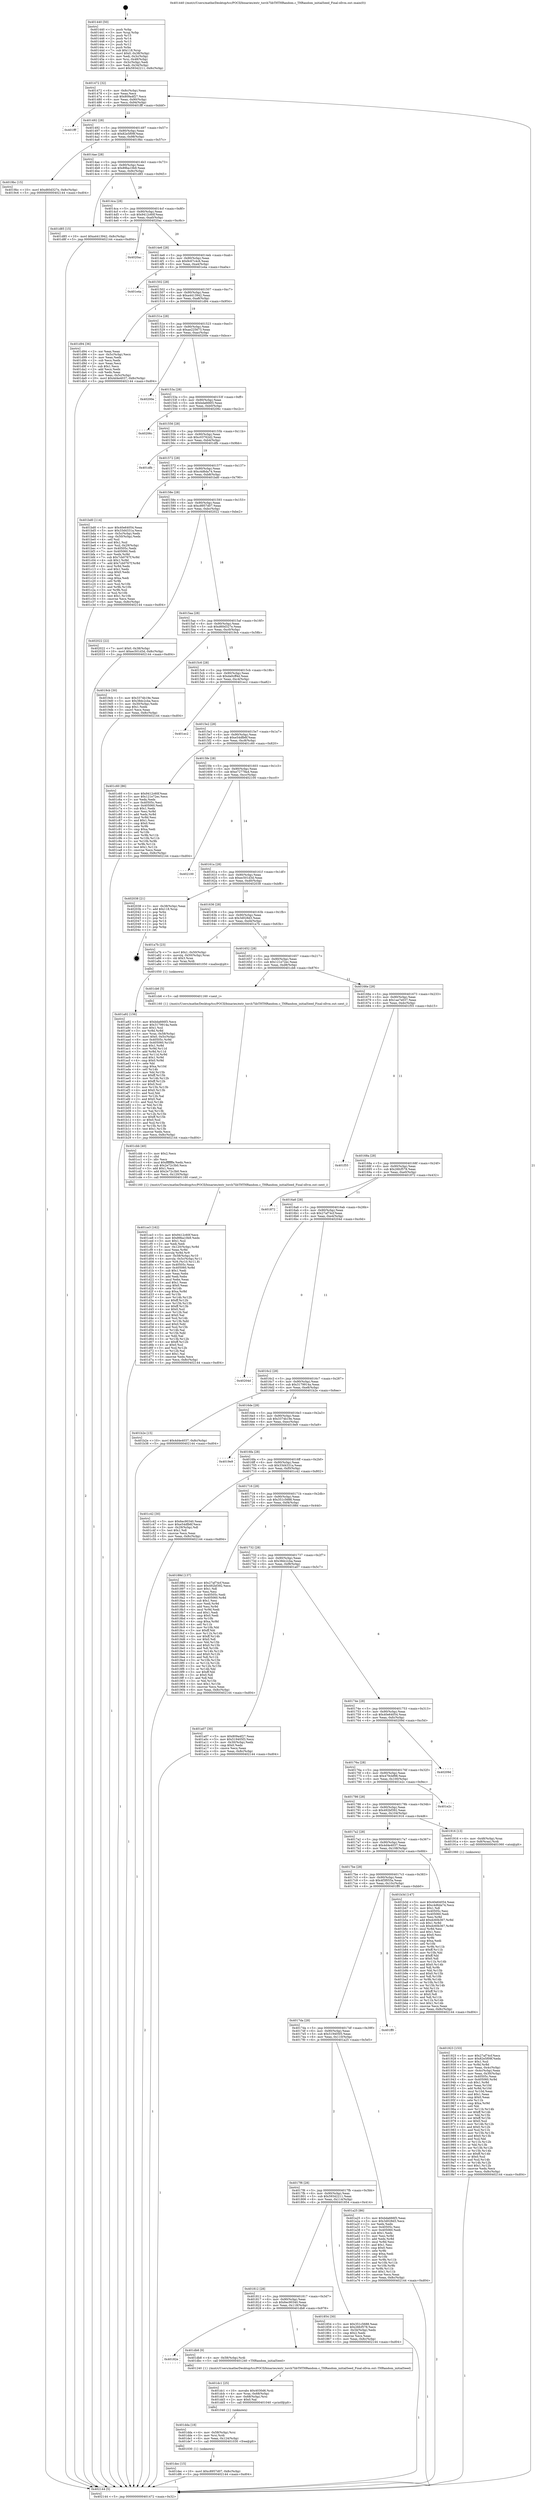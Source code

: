 digraph "0x401440" {
  label = "0x401440 (/mnt/c/Users/mathe/Desktop/tcc/POCII/binaries/extr_torch7libTHTHRandom.c_THRandom_initialSeed_Final-ollvm.out::main(0))"
  labelloc = "t"
  node[shape=record]

  Entry [label="",width=0.3,height=0.3,shape=circle,fillcolor=black,style=filled]
  "0x401472" [label="{
     0x401472 [32]\l
     | [instrs]\l
     &nbsp;&nbsp;0x401472 \<+6\>: mov -0x8c(%rbp),%eax\l
     &nbsp;&nbsp;0x401478 \<+2\>: mov %eax,%ecx\l
     &nbsp;&nbsp;0x40147a \<+6\>: sub $0x809a4f27,%ecx\l
     &nbsp;&nbsp;0x401480 \<+6\>: mov %eax,-0x90(%rbp)\l
     &nbsp;&nbsp;0x401486 \<+6\>: mov %ecx,-0x94(%rbp)\l
     &nbsp;&nbsp;0x40148c \<+6\>: je 0000000000401fff \<main+0xbbf\>\l
  }"]
  "0x401fff" [label="{
     0x401fff\l
  }", style=dashed]
  "0x401492" [label="{
     0x401492 [28]\l
     | [instrs]\l
     &nbsp;&nbsp;0x401492 \<+5\>: jmp 0000000000401497 \<main+0x57\>\l
     &nbsp;&nbsp;0x401497 \<+6\>: mov -0x90(%rbp),%eax\l
     &nbsp;&nbsp;0x40149d \<+5\>: sub $0x82e5f09f,%eax\l
     &nbsp;&nbsp;0x4014a2 \<+6\>: mov %eax,-0x98(%rbp)\l
     &nbsp;&nbsp;0x4014a8 \<+6\>: je 00000000004019bc \<main+0x57c\>\l
  }"]
  Exit [label="",width=0.3,height=0.3,shape=circle,fillcolor=black,style=filled,peripheries=2]
  "0x4019bc" [label="{
     0x4019bc [15]\l
     | [instrs]\l
     &nbsp;&nbsp;0x4019bc \<+10\>: movl $0xd60d327e,-0x8c(%rbp)\l
     &nbsp;&nbsp;0x4019c6 \<+5\>: jmp 0000000000402144 \<main+0xd04\>\l
  }"]
  "0x4014ae" [label="{
     0x4014ae [28]\l
     | [instrs]\l
     &nbsp;&nbsp;0x4014ae \<+5\>: jmp 00000000004014b3 \<main+0x73\>\l
     &nbsp;&nbsp;0x4014b3 \<+6\>: mov -0x90(%rbp),%eax\l
     &nbsp;&nbsp;0x4014b9 \<+5\>: sub $0x89ba10b9,%eax\l
     &nbsp;&nbsp;0x4014be \<+6\>: mov %eax,-0x9c(%rbp)\l
     &nbsp;&nbsp;0x4014c4 \<+6\>: je 0000000000401d85 \<main+0x945\>\l
  }"]
  "0x401dec" [label="{
     0x401dec [15]\l
     | [instrs]\l
     &nbsp;&nbsp;0x401dec \<+10\>: movl $0xc8957d07,-0x8c(%rbp)\l
     &nbsp;&nbsp;0x401df6 \<+5\>: jmp 0000000000402144 \<main+0xd04\>\l
  }"]
  "0x401d85" [label="{
     0x401d85 [15]\l
     | [instrs]\l
     &nbsp;&nbsp;0x401d85 \<+10\>: movl $0xa4413942,-0x8c(%rbp)\l
     &nbsp;&nbsp;0x401d8f \<+5\>: jmp 0000000000402144 \<main+0xd04\>\l
  }"]
  "0x4014ca" [label="{
     0x4014ca [28]\l
     | [instrs]\l
     &nbsp;&nbsp;0x4014ca \<+5\>: jmp 00000000004014cf \<main+0x8f\>\l
     &nbsp;&nbsp;0x4014cf \<+6\>: mov -0x90(%rbp),%eax\l
     &nbsp;&nbsp;0x4014d5 \<+5\>: sub $0x9412c60f,%eax\l
     &nbsp;&nbsp;0x4014da \<+6\>: mov %eax,-0xa0(%rbp)\l
     &nbsp;&nbsp;0x4014e0 \<+6\>: je 00000000004020ac \<main+0xc6c\>\l
  }"]
  "0x401dda" [label="{
     0x401dda [18]\l
     | [instrs]\l
     &nbsp;&nbsp;0x401dda \<+4\>: mov -0x58(%rbp),%rsi\l
     &nbsp;&nbsp;0x401dde \<+3\>: mov %rsi,%rdi\l
     &nbsp;&nbsp;0x401de1 \<+6\>: mov %eax,-0x124(%rbp)\l
     &nbsp;&nbsp;0x401de7 \<+5\>: call 0000000000401030 \<free@plt\>\l
     | [calls]\l
     &nbsp;&nbsp;0x401030 \{1\} (unknown)\l
  }"]
  "0x4020ac" [label="{
     0x4020ac\l
  }", style=dashed]
  "0x4014e6" [label="{
     0x4014e6 [28]\l
     | [instrs]\l
     &nbsp;&nbsp;0x4014e6 \<+5\>: jmp 00000000004014eb \<main+0xab\>\l
     &nbsp;&nbsp;0x4014eb \<+6\>: mov -0x90(%rbp),%eax\l
     &nbsp;&nbsp;0x4014f1 \<+5\>: sub $0x9c67c4c6,%eax\l
     &nbsp;&nbsp;0x4014f6 \<+6\>: mov %eax,-0xa4(%rbp)\l
     &nbsp;&nbsp;0x4014fc \<+6\>: je 0000000000401e4a \<main+0xa0a\>\l
  }"]
  "0x401dc1" [label="{
     0x401dc1 [25]\l
     | [instrs]\l
     &nbsp;&nbsp;0x401dc1 \<+10\>: movabs $0x4030d6,%rdi\l
     &nbsp;&nbsp;0x401dcb \<+4\>: mov %rax,-0x68(%rbp)\l
     &nbsp;&nbsp;0x401dcf \<+4\>: mov -0x68(%rbp),%rsi\l
     &nbsp;&nbsp;0x401dd3 \<+2\>: mov $0x0,%al\l
     &nbsp;&nbsp;0x401dd5 \<+5\>: call 0000000000401040 \<printf@plt\>\l
     | [calls]\l
     &nbsp;&nbsp;0x401040 \{1\} (unknown)\l
  }"]
  "0x401e4a" [label="{
     0x401e4a\l
  }", style=dashed]
  "0x401502" [label="{
     0x401502 [28]\l
     | [instrs]\l
     &nbsp;&nbsp;0x401502 \<+5\>: jmp 0000000000401507 \<main+0xc7\>\l
     &nbsp;&nbsp;0x401507 \<+6\>: mov -0x90(%rbp),%eax\l
     &nbsp;&nbsp;0x40150d \<+5\>: sub $0xa4413942,%eax\l
     &nbsp;&nbsp;0x401512 \<+6\>: mov %eax,-0xa8(%rbp)\l
     &nbsp;&nbsp;0x401518 \<+6\>: je 0000000000401d94 \<main+0x954\>\l
  }"]
  "0x40182e" [label="{
     0x40182e\l
  }", style=dashed]
  "0x401d94" [label="{
     0x401d94 [36]\l
     | [instrs]\l
     &nbsp;&nbsp;0x401d94 \<+2\>: xor %eax,%eax\l
     &nbsp;&nbsp;0x401d96 \<+3\>: mov -0x5c(%rbp),%ecx\l
     &nbsp;&nbsp;0x401d99 \<+2\>: mov %eax,%edx\l
     &nbsp;&nbsp;0x401d9b \<+2\>: sub %ecx,%edx\l
     &nbsp;&nbsp;0x401d9d \<+2\>: mov %eax,%ecx\l
     &nbsp;&nbsp;0x401d9f \<+3\>: sub $0x1,%ecx\l
     &nbsp;&nbsp;0x401da2 \<+2\>: add %ecx,%edx\l
     &nbsp;&nbsp;0x401da4 \<+2\>: sub %edx,%eax\l
     &nbsp;&nbsp;0x401da6 \<+3\>: mov %eax,-0x5c(%rbp)\l
     &nbsp;&nbsp;0x401da9 \<+10\>: movl $0x4d4e4037,-0x8c(%rbp)\l
     &nbsp;&nbsp;0x401db3 \<+5\>: jmp 0000000000402144 \<main+0xd04\>\l
  }"]
  "0x40151e" [label="{
     0x40151e [28]\l
     | [instrs]\l
     &nbsp;&nbsp;0x40151e \<+5\>: jmp 0000000000401523 \<main+0xe3\>\l
     &nbsp;&nbsp;0x401523 \<+6\>: mov -0x90(%rbp),%eax\l
     &nbsp;&nbsp;0x401529 \<+5\>: sub $0xae225673,%eax\l
     &nbsp;&nbsp;0x40152e \<+6\>: mov %eax,-0xac(%rbp)\l
     &nbsp;&nbsp;0x401534 \<+6\>: je 000000000040200e \<main+0xbce\>\l
  }"]
  "0x401db8" [label="{
     0x401db8 [9]\l
     | [instrs]\l
     &nbsp;&nbsp;0x401db8 \<+4\>: mov -0x58(%rbp),%rdi\l
     &nbsp;&nbsp;0x401dbc \<+5\>: call 0000000000401240 \<THRandom_initialSeed\>\l
     | [calls]\l
     &nbsp;&nbsp;0x401240 \{1\} (/mnt/c/Users/mathe/Desktop/tcc/POCII/binaries/extr_torch7libTHTHRandom.c_THRandom_initialSeed_Final-ollvm.out::THRandom_initialSeed)\l
  }"]
  "0x40200e" [label="{
     0x40200e\l
  }", style=dashed]
  "0x40153a" [label="{
     0x40153a [28]\l
     | [instrs]\l
     &nbsp;&nbsp;0x40153a \<+5\>: jmp 000000000040153f \<main+0xff\>\l
     &nbsp;&nbsp;0x40153f \<+6\>: mov -0x90(%rbp),%eax\l
     &nbsp;&nbsp;0x401545 \<+5\>: sub $0xbda666f3,%eax\l
     &nbsp;&nbsp;0x40154a \<+6\>: mov %eax,-0xb0(%rbp)\l
     &nbsp;&nbsp;0x401550 \<+6\>: je 000000000040206c \<main+0xc2c\>\l
  }"]
  "0x401ce3" [label="{
     0x401ce3 [162]\l
     | [instrs]\l
     &nbsp;&nbsp;0x401ce3 \<+5\>: mov $0x9412c60f,%ecx\l
     &nbsp;&nbsp;0x401ce8 \<+5\>: mov $0x89ba10b9,%edx\l
     &nbsp;&nbsp;0x401ced \<+3\>: mov $0x1,%sil\l
     &nbsp;&nbsp;0x401cf0 \<+2\>: xor %edi,%edi\l
     &nbsp;&nbsp;0x401cf2 \<+7\>: mov -0x120(%rbp),%r8d\l
     &nbsp;&nbsp;0x401cf9 \<+4\>: imul %eax,%r8d\l
     &nbsp;&nbsp;0x401cfd \<+3\>: movslq %r8d,%r9\l
     &nbsp;&nbsp;0x401d00 \<+4\>: mov -0x58(%rbp),%r10\l
     &nbsp;&nbsp;0x401d04 \<+4\>: movslq -0x5c(%rbp),%r11\l
     &nbsp;&nbsp;0x401d08 \<+4\>: mov %r9,(%r10,%r11,8)\l
     &nbsp;&nbsp;0x401d0c \<+7\>: mov 0x40505c,%eax\l
     &nbsp;&nbsp;0x401d13 \<+8\>: mov 0x405060,%r8d\l
     &nbsp;&nbsp;0x401d1b \<+3\>: sub $0x1,%edi\l
     &nbsp;&nbsp;0x401d1e \<+2\>: mov %eax,%ebx\l
     &nbsp;&nbsp;0x401d20 \<+2\>: add %edi,%ebx\l
     &nbsp;&nbsp;0x401d22 \<+3\>: imul %ebx,%eax\l
     &nbsp;&nbsp;0x401d25 \<+3\>: and $0x1,%eax\l
     &nbsp;&nbsp;0x401d28 \<+3\>: cmp $0x0,%eax\l
     &nbsp;&nbsp;0x401d2b \<+4\>: sete %r14b\l
     &nbsp;&nbsp;0x401d2f \<+4\>: cmp $0xa,%r8d\l
     &nbsp;&nbsp;0x401d33 \<+4\>: setl %r15b\l
     &nbsp;&nbsp;0x401d37 \<+3\>: mov %r14b,%r12b\l
     &nbsp;&nbsp;0x401d3a \<+4\>: xor $0xff,%r12b\l
     &nbsp;&nbsp;0x401d3e \<+3\>: mov %r15b,%r13b\l
     &nbsp;&nbsp;0x401d41 \<+4\>: xor $0xff,%r13b\l
     &nbsp;&nbsp;0x401d45 \<+4\>: xor $0x0,%sil\l
     &nbsp;&nbsp;0x401d49 \<+3\>: mov %r12b,%al\l
     &nbsp;&nbsp;0x401d4c \<+2\>: and $0x0,%al\l
     &nbsp;&nbsp;0x401d4e \<+3\>: and %sil,%r14b\l
     &nbsp;&nbsp;0x401d51 \<+3\>: mov %r13b,%dil\l
     &nbsp;&nbsp;0x401d54 \<+4\>: and $0x0,%dil\l
     &nbsp;&nbsp;0x401d58 \<+3\>: and %sil,%r15b\l
     &nbsp;&nbsp;0x401d5b \<+3\>: or %r14b,%al\l
     &nbsp;&nbsp;0x401d5e \<+3\>: or %r15b,%dil\l
     &nbsp;&nbsp;0x401d61 \<+3\>: xor %dil,%al\l
     &nbsp;&nbsp;0x401d64 \<+3\>: or %r13b,%r12b\l
     &nbsp;&nbsp;0x401d67 \<+4\>: xor $0xff,%r12b\l
     &nbsp;&nbsp;0x401d6b \<+4\>: or $0x0,%sil\l
     &nbsp;&nbsp;0x401d6f \<+3\>: and %sil,%r12b\l
     &nbsp;&nbsp;0x401d72 \<+3\>: or %r12b,%al\l
     &nbsp;&nbsp;0x401d75 \<+2\>: test $0x1,%al\l
     &nbsp;&nbsp;0x401d77 \<+3\>: cmovne %edx,%ecx\l
     &nbsp;&nbsp;0x401d7a \<+6\>: mov %ecx,-0x8c(%rbp)\l
     &nbsp;&nbsp;0x401d80 \<+5\>: jmp 0000000000402144 \<main+0xd04\>\l
  }"]
  "0x40206c" [label="{
     0x40206c\l
  }", style=dashed]
  "0x401556" [label="{
     0x401556 [28]\l
     | [instrs]\l
     &nbsp;&nbsp;0x401556 \<+5\>: jmp 000000000040155b \<main+0x11b\>\l
     &nbsp;&nbsp;0x40155b \<+6\>: mov -0x90(%rbp),%eax\l
     &nbsp;&nbsp;0x401561 \<+5\>: sub $0xc03762d2,%eax\l
     &nbsp;&nbsp;0x401566 \<+6\>: mov %eax,-0xb4(%rbp)\l
     &nbsp;&nbsp;0x40156c \<+6\>: je 0000000000401dfb \<main+0x9bb\>\l
  }"]
  "0x401cbb" [label="{
     0x401cbb [40]\l
     | [instrs]\l
     &nbsp;&nbsp;0x401cbb \<+5\>: mov $0x2,%ecx\l
     &nbsp;&nbsp;0x401cc0 \<+1\>: cltd\l
     &nbsp;&nbsp;0x401cc1 \<+2\>: idiv %ecx\l
     &nbsp;&nbsp;0x401cc3 \<+6\>: imul $0xfffffffe,%edx,%ecx\l
     &nbsp;&nbsp;0x401cc9 \<+6\>: sub $0x2e72c3b0,%ecx\l
     &nbsp;&nbsp;0x401ccf \<+3\>: add $0x1,%ecx\l
     &nbsp;&nbsp;0x401cd2 \<+6\>: add $0x2e72c3b0,%ecx\l
     &nbsp;&nbsp;0x401cd8 \<+6\>: mov %ecx,-0x120(%rbp)\l
     &nbsp;&nbsp;0x401cde \<+5\>: call 0000000000401160 \<next_i\>\l
     | [calls]\l
     &nbsp;&nbsp;0x401160 \{1\} (/mnt/c/Users/mathe/Desktop/tcc/POCII/binaries/extr_torch7libTHTHRandom.c_THRandom_initialSeed_Final-ollvm.out::next_i)\l
  }"]
  "0x401dfb" [label="{
     0x401dfb\l
  }", style=dashed]
  "0x401572" [label="{
     0x401572 [28]\l
     | [instrs]\l
     &nbsp;&nbsp;0x401572 \<+5\>: jmp 0000000000401577 \<main+0x137\>\l
     &nbsp;&nbsp;0x401577 \<+6\>: mov -0x90(%rbp),%eax\l
     &nbsp;&nbsp;0x40157d \<+5\>: sub $0xc4d6da74,%eax\l
     &nbsp;&nbsp;0x401582 \<+6\>: mov %eax,-0xb8(%rbp)\l
     &nbsp;&nbsp;0x401588 \<+6\>: je 0000000000401bd0 \<main+0x790\>\l
  }"]
  "0x401a92" [label="{
     0x401a92 [156]\l
     | [instrs]\l
     &nbsp;&nbsp;0x401a92 \<+5\>: mov $0xbda666f3,%ecx\l
     &nbsp;&nbsp;0x401a97 \<+5\>: mov $0x3179914a,%edx\l
     &nbsp;&nbsp;0x401a9c \<+3\>: mov $0x1,%sil\l
     &nbsp;&nbsp;0x401a9f \<+3\>: xor %r8d,%r8d\l
     &nbsp;&nbsp;0x401aa2 \<+4\>: mov %rax,-0x58(%rbp)\l
     &nbsp;&nbsp;0x401aa6 \<+7\>: movl $0x0,-0x5c(%rbp)\l
     &nbsp;&nbsp;0x401aad \<+8\>: mov 0x40505c,%r9d\l
     &nbsp;&nbsp;0x401ab5 \<+8\>: mov 0x405060,%r10d\l
     &nbsp;&nbsp;0x401abd \<+4\>: sub $0x1,%r8d\l
     &nbsp;&nbsp;0x401ac1 \<+3\>: mov %r9d,%r11d\l
     &nbsp;&nbsp;0x401ac4 \<+3\>: add %r8d,%r11d\l
     &nbsp;&nbsp;0x401ac7 \<+4\>: imul %r11d,%r9d\l
     &nbsp;&nbsp;0x401acb \<+4\>: and $0x1,%r9d\l
     &nbsp;&nbsp;0x401acf \<+4\>: cmp $0x0,%r9d\l
     &nbsp;&nbsp;0x401ad3 \<+3\>: sete %bl\l
     &nbsp;&nbsp;0x401ad6 \<+4\>: cmp $0xa,%r10d\l
     &nbsp;&nbsp;0x401ada \<+4\>: setl %r14b\l
     &nbsp;&nbsp;0x401ade \<+3\>: mov %bl,%r15b\l
     &nbsp;&nbsp;0x401ae1 \<+4\>: xor $0xff,%r15b\l
     &nbsp;&nbsp;0x401ae5 \<+3\>: mov %r14b,%r12b\l
     &nbsp;&nbsp;0x401ae8 \<+4\>: xor $0xff,%r12b\l
     &nbsp;&nbsp;0x401aec \<+4\>: xor $0x0,%sil\l
     &nbsp;&nbsp;0x401af0 \<+3\>: mov %r15b,%r13b\l
     &nbsp;&nbsp;0x401af3 \<+4\>: and $0x0,%r13b\l
     &nbsp;&nbsp;0x401af7 \<+3\>: and %sil,%bl\l
     &nbsp;&nbsp;0x401afa \<+3\>: mov %r12b,%al\l
     &nbsp;&nbsp;0x401afd \<+2\>: and $0x0,%al\l
     &nbsp;&nbsp;0x401aff \<+3\>: and %sil,%r14b\l
     &nbsp;&nbsp;0x401b02 \<+3\>: or %bl,%r13b\l
     &nbsp;&nbsp;0x401b05 \<+3\>: or %r14b,%al\l
     &nbsp;&nbsp;0x401b08 \<+3\>: xor %al,%r13b\l
     &nbsp;&nbsp;0x401b0b \<+3\>: or %r12b,%r15b\l
     &nbsp;&nbsp;0x401b0e \<+4\>: xor $0xff,%r15b\l
     &nbsp;&nbsp;0x401b12 \<+4\>: or $0x0,%sil\l
     &nbsp;&nbsp;0x401b16 \<+3\>: and %sil,%r15b\l
     &nbsp;&nbsp;0x401b19 \<+3\>: or %r15b,%r13b\l
     &nbsp;&nbsp;0x401b1c \<+4\>: test $0x1,%r13b\l
     &nbsp;&nbsp;0x401b20 \<+3\>: cmovne %edx,%ecx\l
     &nbsp;&nbsp;0x401b23 \<+6\>: mov %ecx,-0x8c(%rbp)\l
     &nbsp;&nbsp;0x401b29 \<+5\>: jmp 0000000000402144 \<main+0xd04\>\l
  }"]
  "0x401bd0" [label="{
     0x401bd0 [114]\l
     | [instrs]\l
     &nbsp;&nbsp;0x401bd0 \<+5\>: mov $0x40e64054,%eax\l
     &nbsp;&nbsp;0x401bd5 \<+5\>: mov $0x33d4331a,%ecx\l
     &nbsp;&nbsp;0x401bda \<+3\>: mov -0x5c(%rbp),%edx\l
     &nbsp;&nbsp;0x401bdd \<+3\>: cmp -0x50(%rbp),%edx\l
     &nbsp;&nbsp;0x401be0 \<+4\>: setl %sil\l
     &nbsp;&nbsp;0x401be4 \<+4\>: and $0x1,%sil\l
     &nbsp;&nbsp;0x401be8 \<+4\>: mov %sil,-0x29(%rbp)\l
     &nbsp;&nbsp;0x401bec \<+7\>: mov 0x40505c,%edx\l
     &nbsp;&nbsp;0x401bf3 \<+7\>: mov 0x405060,%edi\l
     &nbsp;&nbsp;0x401bfa \<+3\>: mov %edx,%r8d\l
     &nbsp;&nbsp;0x401bfd \<+7\>: sub $0x7cb0767f,%r8d\l
     &nbsp;&nbsp;0x401c04 \<+4\>: sub $0x1,%r8d\l
     &nbsp;&nbsp;0x401c08 \<+7\>: add $0x7cb0767f,%r8d\l
     &nbsp;&nbsp;0x401c0f \<+4\>: imul %r8d,%edx\l
     &nbsp;&nbsp;0x401c13 \<+3\>: and $0x1,%edx\l
     &nbsp;&nbsp;0x401c16 \<+3\>: cmp $0x0,%edx\l
     &nbsp;&nbsp;0x401c19 \<+4\>: sete %sil\l
     &nbsp;&nbsp;0x401c1d \<+3\>: cmp $0xa,%edi\l
     &nbsp;&nbsp;0x401c20 \<+4\>: setl %r9b\l
     &nbsp;&nbsp;0x401c24 \<+3\>: mov %sil,%r10b\l
     &nbsp;&nbsp;0x401c27 \<+3\>: and %r9b,%r10b\l
     &nbsp;&nbsp;0x401c2a \<+3\>: xor %r9b,%sil\l
     &nbsp;&nbsp;0x401c2d \<+3\>: or %sil,%r10b\l
     &nbsp;&nbsp;0x401c30 \<+4\>: test $0x1,%r10b\l
     &nbsp;&nbsp;0x401c34 \<+3\>: cmovne %ecx,%eax\l
     &nbsp;&nbsp;0x401c37 \<+6\>: mov %eax,-0x8c(%rbp)\l
     &nbsp;&nbsp;0x401c3d \<+5\>: jmp 0000000000402144 \<main+0xd04\>\l
  }"]
  "0x40158e" [label="{
     0x40158e [28]\l
     | [instrs]\l
     &nbsp;&nbsp;0x40158e \<+5\>: jmp 0000000000401593 \<main+0x153\>\l
     &nbsp;&nbsp;0x401593 \<+6\>: mov -0x90(%rbp),%eax\l
     &nbsp;&nbsp;0x401599 \<+5\>: sub $0xc8957d07,%eax\l
     &nbsp;&nbsp;0x40159e \<+6\>: mov %eax,-0xbc(%rbp)\l
     &nbsp;&nbsp;0x4015a4 \<+6\>: je 0000000000402022 \<main+0xbe2\>\l
  }"]
  "0x401923" [label="{
     0x401923 [153]\l
     | [instrs]\l
     &nbsp;&nbsp;0x401923 \<+5\>: mov $0x27af74cf,%ecx\l
     &nbsp;&nbsp;0x401928 \<+5\>: mov $0x82e5f09f,%edx\l
     &nbsp;&nbsp;0x40192d \<+3\>: mov $0x1,%sil\l
     &nbsp;&nbsp;0x401930 \<+3\>: xor %r8d,%r8d\l
     &nbsp;&nbsp;0x401933 \<+3\>: mov %eax,-0x4c(%rbp)\l
     &nbsp;&nbsp;0x401936 \<+3\>: mov -0x4c(%rbp),%eax\l
     &nbsp;&nbsp;0x401939 \<+3\>: mov %eax,-0x30(%rbp)\l
     &nbsp;&nbsp;0x40193c \<+7\>: mov 0x40505c,%eax\l
     &nbsp;&nbsp;0x401943 \<+8\>: mov 0x405060,%r9d\l
     &nbsp;&nbsp;0x40194b \<+4\>: sub $0x1,%r8d\l
     &nbsp;&nbsp;0x40194f \<+3\>: mov %eax,%r10d\l
     &nbsp;&nbsp;0x401952 \<+3\>: add %r8d,%r10d\l
     &nbsp;&nbsp;0x401955 \<+4\>: imul %r10d,%eax\l
     &nbsp;&nbsp;0x401959 \<+3\>: and $0x1,%eax\l
     &nbsp;&nbsp;0x40195c \<+3\>: cmp $0x0,%eax\l
     &nbsp;&nbsp;0x40195f \<+4\>: sete %r11b\l
     &nbsp;&nbsp;0x401963 \<+4\>: cmp $0xa,%r9d\l
     &nbsp;&nbsp;0x401967 \<+3\>: setl %bl\l
     &nbsp;&nbsp;0x40196a \<+3\>: mov %r11b,%r14b\l
     &nbsp;&nbsp;0x40196d \<+4\>: xor $0xff,%r14b\l
     &nbsp;&nbsp;0x401971 \<+3\>: mov %bl,%r15b\l
     &nbsp;&nbsp;0x401974 \<+4\>: xor $0xff,%r15b\l
     &nbsp;&nbsp;0x401978 \<+4\>: xor $0x0,%sil\l
     &nbsp;&nbsp;0x40197c \<+3\>: mov %r14b,%r12b\l
     &nbsp;&nbsp;0x40197f \<+4\>: and $0x0,%r12b\l
     &nbsp;&nbsp;0x401983 \<+3\>: and %sil,%r11b\l
     &nbsp;&nbsp;0x401986 \<+3\>: mov %r15b,%r13b\l
     &nbsp;&nbsp;0x401989 \<+4\>: and $0x0,%r13b\l
     &nbsp;&nbsp;0x40198d \<+3\>: and %sil,%bl\l
     &nbsp;&nbsp;0x401990 \<+3\>: or %r11b,%r12b\l
     &nbsp;&nbsp;0x401993 \<+3\>: or %bl,%r13b\l
     &nbsp;&nbsp;0x401996 \<+3\>: xor %r13b,%r12b\l
     &nbsp;&nbsp;0x401999 \<+3\>: or %r15b,%r14b\l
     &nbsp;&nbsp;0x40199c \<+4\>: xor $0xff,%r14b\l
     &nbsp;&nbsp;0x4019a0 \<+4\>: or $0x0,%sil\l
     &nbsp;&nbsp;0x4019a4 \<+3\>: and %sil,%r14b\l
     &nbsp;&nbsp;0x4019a7 \<+3\>: or %r14b,%r12b\l
     &nbsp;&nbsp;0x4019aa \<+4\>: test $0x1,%r12b\l
     &nbsp;&nbsp;0x4019ae \<+3\>: cmovne %edx,%ecx\l
     &nbsp;&nbsp;0x4019b1 \<+6\>: mov %ecx,-0x8c(%rbp)\l
     &nbsp;&nbsp;0x4019b7 \<+5\>: jmp 0000000000402144 \<main+0xd04\>\l
  }"]
  "0x402022" [label="{
     0x402022 [22]\l
     | [instrs]\l
     &nbsp;&nbsp;0x402022 \<+7\>: movl $0x0,-0x38(%rbp)\l
     &nbsp;&nbsp;0x402029 \<+10\>: movl $0xec501d3d,-0x8c(%rbp)\l
     &nbsp;&nbsp;0x402033 \<+5\>: jmp 0000000000402144 \<main+0xd04\>\l
  }"]
  "0x4015aa" [label="{
     0x4015aa [28]\l
     | [instrs]\l
     &nbsp;&nbsp;0x4015aa \<+5\>: jmp 00000000004015af \<main+0x16f\>\l
     &nbsp;&nbsp;0x4015af \<+6\>: mov -0x90(%rbp),%eax\l
     &nbsp;&nbsp;0x4015b5 \<+5\>: sub $0xd60d327e,%eax\l
     &nbsp;&nbsp;0x4015ba \<+6\>: mov %eax,-0xc0(%rbp)\l
     &nbsp;&nbsp;0x4015c0 \<+6\>: je 00000000004019cb \<main+0x58b\>\l
  }"]
  "0x401440" [label="{
     0x401440 [50]\l
     | [instrs]\l
     &nbsp;&nbsp;0x401440 \<+1\>: push %rbp\l
     &nbsp;&nbsp;0x401441 \<+3\>: mov %rsp,%rbp\l
     &nbsp;&nbsp;0x401444 \<+2\>: push %r15\l
     &nbsp;&nbsp;0x401446 \<+2\>: push %r14\l
     &nbsp;&nbsp;0x401448 \<+2\>: push %r13\l
     &nbsp;&nbsp;0x40144a \<+2\>: push %r12\l
     &nbsp;&nbsp;0x40144c \<+1\>: push %rbx\l
     &nbsp;&nbsp;0x40144d \<+7\>: sub $0x118,%rsp\l
     &nbsp;&nbsp;0x401454 \<+7\>: movl $0x0,-0x38(%rbp)\l
     &nbsp;&nbsp;0x40145b \<+3\>: mov %edi,-0x3c(%rbp)\l
     &nbsp;&nbsp;0x40145e \<+4\>: mov %rsi,-0x48(%rbp)\l
     &nbsp;&nbsp;0x401462 \<+3\>: mov -0x3c(%rbp),%edi\l
     &nbsp;&nbsp;0x401465 \<+3\>: mov %edi,-0x34(%rbp)\l
     &nbsp;&nbsp;0x401468 \<+10\>: movl $0x59342211,-0x8c(%rbp)\l
  }"]
  "0x4019cb" [label="{
     0x4019cb [30]\l
     | [instrs]\l
     &nbsp;&nbsp;0x4019cb \<+5\>: mov $0x3374b19e,%eax\l
     &nbsp;&nbsp;0x4019d0 \<+5\>: mov $0x38dc2cba,%ecx\l
     &nbsp;&nbsp;0x4019d5 \<+3\>: mov -0x30(%rbp),%edx\l
     &nbsp;&nbsp;0x4019d8 \<+3\>: cmp $0x1,%edx\l
     &nbsp;&nbsp;0x4019db \<+3\>: cmovl %ecx,%eax\l
     &nbsp;&nbsp;0x4019de \<+6\>: mov %eax,-0x8c(%rbp)\l
     &nbsp;&nbsp;0x4019e4 \<+5\>: jmp 0000000000402144 \<main+0xd04\>\l
  }"]
  "0x4015c6" [label="{
     0x4015c6 [28]\l
     | [instrs]\l
     &nbsp;&nbsp;0x4015c6 \<+5\>: jmp 00000000004015cb \<main+0x18b\>\l
     &nbsp;&nbsp;0x4015cb \<+6\>: mov -0x90(%rbp),%eax\l
     &nbsp;&nbsp;0x4015d1 \<+5\>: sub $0xda0cff4d,%eax\l
     &nbsp;&nbsp;0x4015d6 \<+6\>: mov %eax,-0xc4(%rbp)\l
     &nbsp;&nbsp;0x4015dc \<+6\>: je 0000000000401ec2 \<main+0xa82\>\l
  }"]
  "0x402144" [label="{
     0x402144 [5]\l
     | [instrs]\l
     &nbsp;&nbsp;0x402144 \<+5\>: jmp 0000000000401472 \<main+0x32\>\l
  }"]
  "0x401ec2" [label="{
     0x401ec2\l
  }", style=dashed]
  "0x4015e2" [label="{
     0x4015e2 [28]\l
     | [instrs]\l
     &nbsp;&nbsp;0x4015e2 \<+5\>: jmp 00000000004015e7 \<main+0x1a7\>\l
     &nbsp;&nbsp;0x4015e7 \<+6\>: mov -0x90(%rbp),%eax\l
     &nbsp;&nbsp;0x4015ed \<+5\>: sub $0xe54dfb6f,%eax\l
     &nbsp;&nbsp;0x4015f2 \<+6\>: mov %eax,-0xc8(%rbp)\l
     &nbsp;&nbsp;0x4015f8 \<+6\>: je 0000000000401c60 \<main+0x820\>\l
  }"]
  "0x401812" [label="{
     0x401812 [28]\l
     | [instrs]\l
     &nbsp;&nbsp;0x401812 \<+5\>: jmp 0000000000401817 \<main+0x3d7\>\l
     &nbsp;&nbsp;0x401817 \<+6\>: mov -0x90(%rbp),%eax\l
     &nbsp;&nbsp;0x40181d \<+5\>: sub $0x6ec90340,%eax\l
     &nbsp;&nbsp;0x401822 \<+6\>: mov %eax,-0x118(%rbp)\l
     &nbsp;&nbsp;0x401828 \<+6\>: je 0000000000401db8 \<main+0x978\>\l
  }"]
  "0x401c60" [label="{
     0x401c60 [86]\l
     | [instrs]\l
     &nbsp;&nbsp;0x401c60 \<+5\>: mov $0x9412c60f,%eax\l
     &nbsp;&nbsp;0x401c65 \<+5\>: mov $0x121e72ec,%ecx\l
     &nbsp;&nbsp;0x401c6a \<+2\>: xor %edx,%edx\l
     &nbsp;&nbsp;0x401c6c \<+7\>: mov 0x40505c,%esi\l
     &nbsp;&nbsp;0x401c73 \<+7\>: mov 0x405060,%edi\l
     &nbsp;&nbsp;0x401c7a \<+3\>: sub $0x1,%edx\l
     &nbsp;&nbsp;0x401c7d \<+3\>: mov %esi,%r8d\l
     &nbsp;&nbsp;0x401c80 \<+3\>: add %edx,%r8d\l
     &nbsp;&nbsp;0x401c83 \<+4\>: imul %r8d,%esi\l
     &nbsp;&nbsp;0x401c87 \<+3\>: and $0x1,%esi\l
     &nbsp;&nbsp;0x401c8a \<+3\>: cmp $0x0,%esi\l
     &nbsp;&nbsp;0x401c8d \<+4\>: sete %r9b\l
     &nbsp;&nbsp;0x401c91 \<+3\>: cmp $0xa,%edi\l
     &nbsp;&nbsp;0x401c94 \<+4\>: setl %r10b\l
     &nbsp;&nbsp;0x401c98 \<+3\>: mov %r9b,%r11b\l
     &nbsp;&nbsp;0x401c9b \<+3\>: and %r10b,%r11b\l
     &nbsp;&nbsp;0x401c9e \<+3\>: xor %r10b,%r9b\l
     &nbsp;&nbsp;0x401ca1 \<+3\>: or %r9b,%r11b\l
     &nbsp;&nbsp;0x401ca4 \<+4\>: test $0x1,%r11b\l
     &nbsp;&nbsp;0x401ca8 \<+3\>: cmovne %ecx,%eax\l
     &nbsp;&nbsp;0x401cab \<+6\>: mov %eax,-0x8c(%rbp)\l
     &nbsp;&nbsp;0x401cb1 \<+5\>: jmp 0000000000402144 \<main+0xd04\>\l
  }"]
  "0x4015fe" [label="{
     0x4015fe [28]\l
     | [instrs]\l
     &nbsp;&nbsp;0x4015fe \<+5\>: jmp 0000000000401603 \<main+0x1c3\>\l
     &nbsp;&nbsp;0x401603 \<+6\>: mov -0x90(%rbp),%eax\l
     &nbsp;&nbsp;0x401609 \<+5\>: sub $0xe72778a4,%eax\l
     &nbsp;&nbsp;0x40160e \<+6\>: mov %eax,-0xcc(%rbp)\l
     &nbsp;&nbsp;0x401614 \<+6\>: je 0000000000402100 \<main+0xcc0\>\l
  }"]
  "0x401854" [label="{
     0x401854 [30]\l
     | [instrs]\l
     &nbsp;&nbsp;0x401854 \<+5\>: mov $0x351c5688,%eax\l
     &nbsp;&nbsp;0x401859 \<+5\>: mov $0x26fcf578,%ecx\l
     &nbsp;&nbsp;0x40185e \<+3\>: mov -0x34(%rbp),%edx\l
     &nbsp;&nbsp;0x401861 \<+3\>: cmp $0x2,%edx\l
     &nbsp;&nbsp;0x401864 \<+3\>: cmovne %ecx,%eax\l
     &nbsp;&nbsp;0x401867 \<+6\>: mov %eax,-0x8c(%rbp)\l
     &nbsp;&nbsp;0x40186d \<+5\>: jmp 0000000000402144 \<main+0xd04\>\l
  }"]
  "0x402100" [label="{
     0x402100\l
  }", style=dashed]
  "0x40161a" [label="{
     0x40161a [28]\l
     | [instrs]\l
     &nbsp;&nbsp;0x40161a \<+5\>: jmp 000000000040161f \<main+0x1df\>\l
     &nbsp;&nbsp;0x40161f \<+6\>: mov -0x90(%rbp),%eax\l
     &nbsp;&nbsp;0x401625 \<+5\>: sub $0xec501d3d,%eax\l
     &nbsp;&nbsp;0x40162a \<+6\>: mov %eax,-0xd0(%rbp)\l
     &nbsp;&nbsp;0x401630 \<+6\>: je 0000000000402038 \<main+0xbf8\>\l
  }"]
  "0x4017f6" [label="{
     0x4017f6 [28]\l
     | [instrs]\l
     &nbsp;&nbsp;0x4017f6 \<+5\>: jmp 00000000004017fb \<main+0x3bb\>\l
     &nbsp;&nbsp;0x4017fb \<+6\>: mov -0x90(%rbp),%eax\l
     &nbsp;&nbsp;0x401801 \<+5\>: sub $0x59342211,%eax\l
     &nbsp;&nbsp;0x401806 \<+6\>: mov %eax,-0x114(%rbp)\l
     &nbsp;&nbsp;0x40180c \<+6\>: je 0000000000401854 \<main+0x414\>\l
  }"]
  "0x402038" [label="{
     0x402038 [21]\l
     | [instrs]\l
     &nbsp;&nbsp;0x402038 \<+3\>: mov -0x38(%rbp),%eax\l
     &nbsp;&nbsp;0x40203b \<+7\>: add $0x118,%rsp\l
     &nbsp;&nbsp;0x402042 \<+1\>: pop %rbx\l
     &nbsp;&nbsp;0x402043 \<+2\>: pop %r12\l
     &nbsp;&nbsp;0x402045 \<+2\>: pop %r13\l
     &nbsp;&nbsp;0x402047 \<+2\>: pop %r14\l
     &nbsp;&nbsp;0x402049 \<+2\>: pop %r15\l
     &nbsp;&nbsp;0x40204b \<+1\>: pop %rbp\l
     &nbsp;&nbsp;0x40204c \<+1\>: ret\l
  }"]
  "0x401636" [label="{
     0x401636 [28]\l
     | [instrs]\l
     &nbsp;&nbsp;0x401636 \<+5\>: jmp 000000000040163b \<main+0x1fb\>\l
     &nbsp;&nbsp;0x40163b \<+6\>: mov -0x90(%rbp),%eax\l
     &nbsp;&nbsp;0x401641 \<+5\>: sub $0x3d028d3,%eax\l
     &nbsp;&nbsp;0x401646 \<+6\>: mov %eax,-0xd4(%rbp)\l
     &nbsp;&nbsp;0x40164c \<+6\>: je 0000000000401a7b \<main+0x63b\>\l
  }"]
  "0x401a25" [label="{
     0x401a25 [86]\l
     | [instrs]\l
     &nbsp;&nbsp;0x401a25 \<+5\>: mov $0xbda666f3,%eax\l
     &nbsp;&nbsp;0x401a2a \<+5\>: mov $0x3d028d3,%ecx\l
     &nbsp;&nbsp;0x401a2f \<+2\>: xor %edx,%edx\l
     &nbsp;&nbsp;0x401a31 \<+7\>: mov 0x40505c,%esi\l
     &nbsp;&nbsp;0x401a38 \<+7\>: mov 0x405060,%edi\l
     &nbsp;&nbsp;0x401a3f \<+3\>: sub $0x1,%edx\l
     &nbsp;&nbsp;0x401a42 \<+3\>: mov %esi,%r8d\l
     &nbsp;&nbsp;0x401a45 \<+3\>: add %edx,%r8d\l
     &nbsp;&nbsp;0x401a48 \<+4\>: imul %r8d,%esi\l
     &nbsp;&nbsp;0x401a4c \<+3\>: and $0x1,%esi\l
     &nbsp;&nbsp;0x401a4f \<+3\>: cmp $0x0,%esi\l
     &nbsp;&nbsp;0x401a52 \<+4\>: sete %r9b\l
     &nbsp;&nbsp;0x401a56 \<+3\>: cmp $0xa,%edi\l
     &nbsp;&nbsp;0x401a59 \<+4\>: setl %r10b\l
     &nbsp;&nbsp;0x401a5d \<+3\>: mov %r9b,%r11b\l
     &nbsp;&nbsp;0x401a60 \<+3\>: and %r10b,%r11b\l
     &nbsp;&nbsp;0x401a63 \<+3\>: xor %r10b,%r9b\l
     &nbsp;&nbsp;0x401a66 \<+3\>: or %r9b,%r11b\l
     &nbsp;&nbsp;0x401a69 \<+4\>: test $0x1,%r11b\l
     &nbsp;&nbsp;0x401a6d \<+3\>: cmovne %ecx,%eax\l
     &nbsp;&nbsp;0x401a70 \<+6\>: mov %eax,-0x8c(%rbp)\l
     &nbsp;&nbsp;0x401a76 \<+5\>: jmp 0000000000402144 \<main+0xd04\>\l
  }"]
  "0x401a7b" [label="{
     0x401a7b [23]\l
     | [instrs]\l
     &nbsp;&nbsp;0x401a7b \<+7\>: movl $0x1,-0x50(%rbp)\l
     &nbsp;&nbsp;0x401a82 \<+4\>: movslq -0x50(%rbp),%rax\l
     &nbsp;&nbsp;0x401a86 \<+4\>: shl $0x3,%rax\l
     &nbsp;&nbsp;0x401a8a \<+3\>: mov %rax,%rdi\l
     &nbsp;&nbsp;0x401a8d \<+5\>: call 0000000000401050 \<malloc@plt\>\l
     | [calls]\l
     &nbsp;&nbsp;0x401050 \{1\} (unknown)\l
  }"]
  "0x401652" [label="{
     0x401652 [28]\l
     | [instrs]\l
     &nbsp;&nbsp;0x401652 \<+5\>: jmp 0000000000401657 \<main+0x217\>\l
     &nbsp;&nbsp;0x401657 \<+6\>: mov -0x90(%rbp),%eax\l
     &nbsp;&nbsp;0x40165d \<+5\>: sub $0x121e72ec,%eax\l
     &nbsp;&nbsp;0x401662 \<+6\>: mov %eax,-0xd8(%rbp)\l
     &nbsp;&nbsp;0x401668 \<+6\>: je 0000000000401cb6 \<main+0x876\>\l
  }"]
  "0x4017da" [label="{
     0x4017da [28]\l
     | [instrs]\l
     &nbsp;&nbsp;0x4017da \<+5\>: jmp 00000000004017df \<main+0x39f\>\l
     &nbsp;&nbsp;0x4017df \<+6\>: mov -0x90(%rbp),%eax\l
     &nbsp;&nbsp;0x4017e5 \<+5\>: sub $0x519405f3,%eax\l
     &nbsp;&nbsp;0x4017ea \<+6\>: mov %eax,-0x110(%rbp)\l
     &nbsp;&nbsp;0x4017f0 \<+6\>: je 0000000000401a25 \<main+0x5e5\>\l
  }"]
  "0x401cb6" [label="{
     0x401cb6 [5]\l
     | [instrs]\l
     &nbsp;&nbsp;0x401cb6 \<+5\>: call 0000000000401160 \<next_i\>\l
     | [calls]\l
     &nbsp;&nbsp;0x401160 \{1\} (/mnt/c/Users/mathe/Desktop/tcc/POCII/binaries/extr_torch7libTHTHRandom.c_THRandom_initialSeed_Final-ollvm.out::next_i)\l
  }"]
  "0x40166e" [label="{
     0x40166e [28]\l
     | [instrs]\l
     &nbsp;&nbsp;0x40166e \<+5\>: jmp 0000000000401673 \<main+0x233\>\l
     &nbsp;&nbsp;0x401673 \<+6\>: mov -0x90(%rbp),%eax\l
     &nbsp;&nbsp;0x401679 \<+5\>: sub $0x1ae7e037,%eax\l
     &nbsp;&nbsp;0x40167e \<+6\>: mov %eax,-0xdc(%rbp)\l
     &nbsp;&nbsp;0x401684 \<+6\>: je 0000000000401f55 \<main+0xb15\>\l
  }"]
  "0x401ff0" [label="{
     0x401ff0\l
  }", style=dashed]
  "0x401f55" [label="{
     0x401f55\l
  }", style=dashed]
  "0x40168a" [label="{
     0x40168a [28]\l
     | [instrs]\l
     &nbsp;&nbsp;0x40168a \<+5\>: jmp 000000000040168f \<main+0x24f\>\l
     &nbsp;&nbsp;0x40168f \<+6\>: mov -0x90(%rbp),%eax\l
     &nbsp;&nbsp;0x401695 \<+5\>: sub $0x26fcf578,%eax\l
     &nbsp;&nbsp;0x40169a \<+6\>: mov %eax,-0xe0(%rbp)\l
     &nbsp;&nbsp;0x4016a0 \<+6\>: je 0000000000401872 \<main+0x432\>\l
  }"]
  "0x4017be" [label="{
     0x4017be [28]\l
     | [instrs]\l
     &nbsp;&nbsp;0x4017be \<+5\>: jmp 00000000004017c3 \<main+0x383\>\l
     &nbsp;&nbsp;0x4017c3 \<+6\>: mov -0x90(%rbp),%eax\l
     &nbsp;&nbsp;0x4017c9 \<+5\>: sub $0x4f3f055a,%eax\l
     &nbsp;&nbsp;0x4017ce \<+6\>: mov %eax,-0x10c(%rbp)\l
     &nbsp;&nbsp;0x4017d4 \<+6\>: je 0000000000401ff0 \<main+0xbb0\>\l
  }"]
  "0x401872" [label="{
     0x401872\l
  }", style=dashed]
  "0x4016a6" [label="{
     0x4016a6 [28]\l
     | [instrs]\l
     &nbsp;&nbsp;0x4016a6 \<+5\>: jmp 00000000004016ab \<main+0x26b\>\l
     &nbsp;&nbsp;0x4016ab \<+6\>: mov -0x90(%rbp),%eax\l
     &nbsp;&nbsp;0x4016b1 \<+5\>: sub $0x27af74cf,%eax\l
     &nbsp;&nbsp;0x4016b6 \<+6\>: mov %eax,-0xe4(%rbp)\l
     &nbsp;&nbsp;0x4016bc \<+6\>: je 000000000040204d \<main+0xc0d\>\l
  }"]
  "0x401b3d" [label="{
     0x401b3d [147]\l
     | [instrs]\l
     &nbsp;&nbsp;0x401b3d \<+5\>: mov $0x40e64054,%eax\l
     &nbsp;&nbsp;0x401b42 \<+5\>: mov $0xc4d6da74,%ecx\l
     &nbsp;&nbsp;0x401b47 \<+2\>: mov $0x1,%dl\l
     &nbsp;&nbsp;0x401b49 \<+7\>: mov 0x40505c,%esi\l
     &nbsp;&nbsp;0x401b50 \<+7\>: mov 0x405060,%edi\l
     &nbsp;&nbsp;0x401b57 \<+3\>: mov %esi,%r8d\l
     &nbsp;&nbsp;0x401b5a \<+7\>: add $0xdc60b367,%r8d\l
     &nbsp;&nbsp;0x401b61 \<+4\>: sub $0x1,%r8d\l
     &nbsp;&nbsp;0x401b65 \<+7\>: sub $0xdc60b367,%r8d\l
     &nbsp;&nbsp;0x401b6c \<+4\>: imul %r8d,%esi\l
     &nbsp;&nbsp;0x401b70 \<+3\>: and $0x1,%esi\l
     &nbsp;&nbsp;0x401b73 \<+3\>: cmp $0x0,%esi\l
     &nbsp;&nbsp;0x401b76 \<+4\>: sete %r9b\l
     &nbsp;&nbsp;0x401b7a \<+3\>: cmp $0xa,%edi\l
     &nbsp;&nbsp;0x401b7d \<+4\>: setl %r10b\l
     &nbsp;&nbsp;0x401b81 \<+3\>: mov %r9b,%r11b\l
     &nbsp;&nbsp;0x401b84 \<+4\>: xor $0xff,%r11b\l
     &nbsp;&nbsp;0x401b88 \<+3\>: mov %r10b,%bl\l
     &nbsp;&nbsp;0x401b8b \<+3\>: xor $0xff,%bl\l
     &nbsp;&nbsp;0x401b8e \<+3\>: xor $0x0,%dl\l
     &nbsp;&nbsp;0x401b91 \<+3\>: mov %r11b,%r14b\l
     &nbsp;&nbsp;0x401b94 \<+4\>: and $0x0,%r14b\l
     &nbsp;&nbsp;0x401b98 \<+3\>: and %dl,%r9b\l
     &nbsp;&nbsp;0x401b9b \<+3\>: mov %bl,%r15b\l
     &nbsp;&nbsp;0x401b9e \<+4\>: and $0x0,%r15b\l
     &nbsp;&nbsp;0x401ba2 \<+3\>: and %dl,%r10b\l
     &nbsp;&nbsp;0x401ba5 \<+3\>: or %r9b,%r14b\l
     &nbsp;&nbsp;0x401ba8 \<+3\>: or %r10b,%r15b\l
     &nbsp;&nbsp;0x401bab \<+3\>: xor %r15b,%r14b\l
     &nbsp;&nbsp;0x401bae \<+3\>: or %bl,%r11b\l
     &nbsp;&nbsp;0x401bb1 \<+4\>: xor $0xff,%r11b\l
     &nbsp;&nbsp;0x401bb5 \<+3\>: or $0x0,%dl\l
     &nbsp;&nbsp;0x401bb8 \<+3\>: and %dl,%r11b\l
     &nbsp;&nbsp;0x401bbb \<+3\>: or %r11b,%r14b\l
     &nbsp;&nbsp;0x401bbe \<+4\>: test $0x1,%r14b\l
     &nbsp;&nbsp;0x401bc2 \<+3\>: cmovne %ecx,%eax\l
     &nbsp;&nbsp;0x401bc5 \<+6\>: mov %eax,-0x8c(%rbp)\l
     &nbsp;&nbsp;0x401bcb \<+5\>: jmp 0000000000402144 \<main+0xd04\>\l
  }"]
  "0x40204d" [label="{
     0x40204d\l
  }", style=dashed]
  "0x4016c2" [label="{
     0x4016c2 [28]\l
     | [instrs]\l
     &nbsp;&nbsp;0x4016c2 \<+5\>: jmp 00000000004016c7 \<main+0x287\>\l
     &nbsp;&nbsp;0x4016c7 \<+6\>: mov -0x90(%rbp),%eax\l
     &nbsp;&nbsp;0x4016cd \<+5\>: sub $0x3179914a,%eax\l
     &nbsp;&nbsp;0x4016d2 \<+6\>: mov %eax,-0xe8(%rbp)\l
     &nbsp;&nbsp;0x4016d8 \<+6\>: je 0000000000401b2e \<main+0x6ee\>\l
  }"]
  "0x4017a2" [label="{
     0x4017a2 [28]\l
     | [instrs]\l
     &nbsp;&nbsp;0x4017a2 \<+5\>: jmp 00000000004017a7 \<main+0x367\>\l
     &nbsp;&nbsp;0x4017a7 \<+6\>: mov -0x90(%rbp),%eax\l
     &nbsp;&nbsp;0x4017ad \<+5\>: sub $0x4d4e4037,%eax\l
     &nbsp;&nbsp;0x4017b2 \<+6\>: mov %eax,-0x108(%rbp)\l
     &nbsp;&nbsp;0x4017b8 \<+6\>: je 0000000000401b3d \<main+0x6fd\>\l
  }"]
  "0x401b2e" [label="{
     0x401b2e [15]\l
     | [instrs]\l
     &nbsp;&nbsp;0x401b2e \<+10\>: movl $0x4d4e4037,-0x8c(%rbp)\l
     &nbsp;&nbsp;0x401b38 \<+5\>: jmp 0000000000402144 \<main+0xd04\>\l
  }"]
  "0x4016de" [label="{
     0x4016de [28]\l
     | [instrs]\l
     &nbsp;&nbsp;0x4016de \<+5\>: jmp 00000000004016e3 \<main+0x2a3\>\l
     &nbsp;&nbsp;0x4016e3 \<+6\>: mov -0x90(%rbp),%eax\l
     &nbsp;&nbsp;0x4016e9 \<+5\>: sub $0x3374b19e,%eax\l
     &nbsp;&nbsp;0x4016ee \<+6\>: mov %eax,-0xec(%rbp)\l
     &nbsp;&nbsp;0x4016f4 \<+6\>: je 00000000004019e9 \<main+0x5a9\>\l
  }"]
  "0x401916" [label="{
     0x401916 [13]\l
     | [instrs]\l
     &nbsp;&nbsp;0x401916 \<+4\>: mov -0x48(%rbp),%rax\l
     &nbsp;&nbsp;0x40191a \<+4\>: mov 0x8(%rax),%rdi\l
     &nbsp;&nbsp;0x40191e \<+5\>: call 0000000000401060 \<atoi@plt\>\l
     | [calls]\l
     &nbsp;&nbsp;0x401060 \{1\} (unknown)\l
  }"]
  "0x4019e9" [label="{
     0x4019e9\l
  }", style=dashed]
  "0x4016fa" [label="{
     0x4016fa [28]\l
     | [instrs]\l
     &nbsp;&nbsp;0x4016fa \<+5\>: jmp 00000000004016ff \<main+0x2bf\>\l
     &nbsp;&nbsp;0x4016ff \<+6\>: mov -0x90(%rbp),%eax\l
     &nbsp;&nbsp;0x401705 \<+5\>: sub $0x33d4331a,%eax\l
     &nbsp;&nbsp;0x40170a \<+6\>: mov %eax,-0xf0(%rbp)\l
     &nbsp;&nbsp;0x401710 \<+6\>: je 0000000000401c42 \<main+0x802\>\l
  }"]
  "0x401786" [label="{
     0x401786 [28]\l
     | [instrs]\l
     &nbsp;&nbsp;0x401786 \<+5\>: jmp 000000000040178b \<main+0x34b\>\l
     &nbsp;&nbsp;0x40178b \<+6\>: mov -0x90(%rbp),%eax\l
     &nbsp;&nbsp;0x401791 \<+5\>: sub $0x492bf392,%eax\l
     &nbsp;&nbsp;0x401796 \<+6\>: mov %eax,-0x104(%rbp)\l
     &nbsp;&nbsp;0x40179c \<+6\>: je 0000000000401916 \<main+0x4d6\>\l
  }"]
  "0x401c42" [label="{
     0x401c42 [30]\l
     | [instrs]\l
     &nbsp;&nbsp;0x401c42 \<+5\>: mov $0x6ec90340,%eax\l
     &nbsp;&nbsp;0x401c47 \<+5\>: mov $0xe54dfb6f,%ecx\l
     &nbsp;&nbsp;0x401c4c \<+3\>: mov -0x29(%rbp),%dl\l
     &nbsp;&nbsp;0x401c4f \<+3\>: test $0x1,%dl\l
     &nbsp;&nbsp;0x401c52 \<+3\>: cmovne %ecx,%eax\l
     &nbsp;&nbsp;0x401c55 \<+6\>: mov %eax,-0x8c(%rbp)\l
     &nbsp;&nbsp;0x401c5b \<+5\>: jmp 0000000000402144 \<main+0xd04\>\l
  }"]
  "0x401716" [label="{
     0x401716 [28]\l
     | [instrs]\l
     &nbsp;&nbsp;0x401716 \<+5\>: jmp 000000000040171b \<main+0x2db\>\l
     &nbsp;&nbsp;0x40171b \<+6\>: mov -0x90(%rbp),%eax\l
     &nbsp;&nbsp;0x401721 \<+5\>: sub $0x351c5688,%eax\l
     &nbsp;&nbsp;0x401726 \<+6\>: mov %eax,-0xf4(%rbp)\l
     &nbsp;&nbsp;0x40172c \<+6\>: je 000000000040188d \<main+0x44d\>\l
  }"]
  "0x401e2c" [label="{
     0x401e2c\l
  }", style=dashed]
  "0x40188d" [label="{
     0x40188d [137]\l
     | [instrs]\l
     &nbsp;&nbsp;0x40188d \<+5\>: mov $0x27af74cf,%eax\l
     &nbsp;&nbsp;0x401892 \<+5\>: mov $0x492bf392,%ecx\l
     &nbsp;&nbsp;0x401897 \<+2\>: mov $0x1,%dl\l
     &nbsp;&nbsp;0x401899 \<+2\>: xor %esi,%esi\l
     &nbsp;&nbsp;0x40189b \<+7\>: mov 0x40505c,%edi\l
     &nbsp;&nbsp;0x4018a2 \<+8\>: mov 0x405060,%r8d\l
     &nbsp;&nbsp;0x4018aa \<+3\>: sub $0x1,%esi\l
     &nbsp;&nbsp;0x4018ad \<+3\>: mov %edi,%r9d\l
     &nbsp;&nbsp;0x4018b0 \<+3\>: add %esi,%r9d\l
     &nbsp;&nbsp;0x4018b3 \<+4\>: imul %r9d,%edi\l
     &nbsp;&nbsp;0x4018b7 \<+3\>: and $0x1,%edi\l
     &nbsp;&nbsp;0x4018ba \<+3\>: cmp $0x0,%edi\l
     &nbsp;&nbsp;0x4018bd \<+4\>: sete %r10b\l
     &nbsp;&nbsp;0x4018c1 \<+4\>: cmp $0xa,%r8d\l
     &nbsp;&nbsp;0x4018c5 \<+4\>: setl %r11b\l
     &nbsp;&nbsp;0x4018c9 \<+3\>: mov %r10b,%bl\l
     &nbsp;&nbsp;0x4018cc \<+3\>: xor $0xff,%bl\l
     &nbsp;&nbsp;0x4018cf \<+3\>: mov %r11b,%r14b\l
     &nbsp;&nbsp;0x4018d2 \<+4\>: xor $0xff,%r14b\l
     &nbsp;&nbsp;0x4018d6 \<+3\>: xor $0x0,%dl\l
     &nbsp;&nbsp;0x4018d9 \<+3\>: mov %bl,%r15b\l
     &nbsp;&nbsp;0x4018dc \<+4\>: and $0x0,%r15b\l
     &nbsp;&nbsp;0x4018e0 \<+3\>: and %dl,%r10b\l
     &nbsp;&nbsp;0x4018e3 \<+3\>: mov %r14b,%r12b\l
     &nbsp;&nbsp;0x4018e6 \<+4\>: and $0x0,%r12b\l
     &nbsp;&nbsp;0x4018ea \<+3\>: and %dl,%r11b\l
     &nbsp;&nbsp;0x4018ed \<+3\>: or %r10b,%r15b\l
     &nbsp;&nbsp;0x4018f0 \<+3\>: or %r11b,%r12b\l
     &nbsp;&nbsp;0x4018f3 \<+3\>: xor %r12b,%r15b\l
     &nbsp;&nbsp;0x4018f6 \<+3\>: or %r14b,%bl\l
     &nbsp;&nbsp;0x4018f9 \<+3\>: xor $0xff,%bl\l
     &nbsp;&nbsp;0x4018fc \<+3\>: or $0x0,%dl\l
     &nbsp;&nbsp;0x4018ff \<+2\>: and %dl,%bl\l
     &nbsp;&nbsp;0x401901 \<+3\>: or %bl,%r15b\l
     &nbsp;&nbsp;0x401904 \<+4\>: test $0x1,%r15b\l
     &nbsp;&nbsp;0x401908 \<+3\>: cmovne %ecx,%eax\l
     &nbsp;&nbsp;0x40190b \<+6\>: mov %eax,-0x8c(%rbp)\l
     &nbsp;&nbsp;0x401911 \<+5\>: jmp 0000000000402144 \<main+0xd04\>\l
  }"]
  "0x401732" [label="{
     0x401732 [28]\l
     | [instrs]\l
     &nbsp;&nbsp;0x401732 \<+5\>: jmp 0000000000401737 \<main+0x2f7\>\l
     &nbsp;&nbsp;0x401737 \<+6\>: mov -0x90(%rbp),%eax\l
     &nbsp;&nbsp;0x40173d \<+5\>: sub $0x38dc2cba,%eax\l
     &nbsp;&nbsp;0x401742 \<+6\>: mov %eax,-0xf8(%rbp)\l
     &nbsp;&nbsp;0x401748 \<+6\>: je 0000000000401a07 \<main+0x5c7\>\l
  }"]
  "0x40176a" [label="{
     0x40176a [28]\l
     | [instrs]\l
     &nbsp;&nbsp;0x40176a \<+5\>: jmp 000000000040176f \<main+0x32f\>\l
     &nbsp;&nbsp;0x40176f \<+6\>: mov -0x90(%rbp),%eax\l
     &nbsp;&nbsp;0x401775 \<+5\>: sub $0x479cbf98,%eax\l
     &nbsp;&nbsp;0x40177a \<+6\>: mov %eax,-0x100(%rbp)\l
     &nbsp;&nbsp;0x401780 \<+6\>: je 0000000000401e2c \<main+0x9ec\>\l
  }"]
  "0x401a07" [label="{
     0x401a07 [30]\l
     | [instrs]\l
     &nbsp;&nbsp;0x401a07 \<+5\>: mov $0x809a4f27,%eax\l
     &nbsp;&nbsp;0x401a0c \<+5\>: mov $0x519405f3,%ecx\l
     &nbsp;&nbsp;0x401a11 \<+3\>: mov -0x30(%rbp),%edx\l
     &nbsp;&nbsp;0x401a14 \<+3\>: cmp $0x0,%edx\l
     &nbsp;&nbsp;0x401a17 \<+3\>: cmove %ecx,%eax\l
     &nbsp;&nbsp;0x401a1a \<+6\>: mov %eax,-0x8c(%rbp)\l
     &nbsp;&nbsp;0x401a20 \<+5\>: jmp 0000000000402144 \<main+0xd04\>\l
  }"]
  "0x40174e" [label="{
     0x40174e [28]\l
     | [instrs]\l
     &nbsp;&nbsp;0x40174e \<+5\>: jmp 0000000000401753 \<main+0x313\>\l
     &nbsp;&nbsp;0x401753 \<+6\>: mov -0x90(%rbp),%eax\l
     &nbsp;&nbsp;0x401759 \<+5\>: sub $0x40e64054,%eax\l
     &nbsp;&nbsp;0x40175e \<+6\>: mov %eax,-0xfc(%rbp)\l
     &nbsp;&nbsp;0x401764 \<+6\>: je 000000000040209d \<main+0xc5d\>\l
  }"]
  "0x40209d" [label="{
     0x40209d\l
  }", style=dashed]
  Entry -> "0x401440" [label=" 1"]
  "0x401472" -> "0x401fff" [label=" 0"]
  "0x401472" -> "0x401492" [label=" 22"]
  "0x402038" -> Exit [label=" 1"]
  "0x401492" -> "0x4019bc" [label=" 1"]
  "0x401492" -> "0x4014ae" [label=" 21"]
  "0x402022" -> "0x402144" [label=" 1"]
  "0x4014ae" -> "0x401d85" [label=" 1"]
  "0x4014ae" -> "0x4014ca" [label=" 20"]
  "0x401dec" -> "0x402144" [label=" 1"]
  "0x4014ca" -> "0x4020ac" [label=" 0"]
  "0x4014ca" -> "0x4014e6" [label=" 20"]
  "0x401dda" -> "0x401dec" [label=" 1"]
  "0x4014e6" -> "0x401e4a" [label=" 0"]
  "0x4014e6" -> "0x401502" [label=" 20"]
  "0x401dc1" -> "0x401dda" [label=" 1"]
  "0x401502" -> "0x401d94" [label=" 1"]
  "0x401502" -> "0x40151e" [label=" 19"]
  "0x401db8" -> "0x401dc1" [label=" 1"]
  "0x40151e" -> "0x40200e" [label=" 0"]
  "0x40151e" -> "0x40153a" [label=" 19"]
  "0x401812" -> "0x40182e" [label=" 0"]
  "0x40153a" -> "0x40206c" [label=" 0"]
  "0x40153a" -> "0x401556" [label=" 19"]
  "0x401812" -> "0x401db8" [label=" 1"]
  "0x401556" -> "0x401dfb" [label=" 0"]
  "0x401556" -> "0x401572" [label=" 19"]
  "0x401d94" -> "0x402144" [label=" 1"]
  "0x401572" -> "0x401bd0" [label=" 2"]
  "0x401572" -> "0x40158e" [label=" 17"]
  "0x401d85" -> "0x402144" [label=" 1"]
  "0x40158e" -> "0x402022" [label=" 1"]
  "0x40158e" -> "0x4015aa" [label=" 16"]
  "0x401ce3" -> "0x402144" [label=" 1"]
  "0x4015aa" -> "0x4019cb" [label=" 1"]
  "0x4015aa" -> "0x4015c6" [label=" 15"]
  "0x401cbb" -> "0x401ce3" [label=" 1"]
  "0x4015c6" -> "0x401ec2" [label=" 0"]
  "0x4015c6" -> "0x4015e2" [label=" 15"]
  "0x401cb6" -> "0x401cbb" [label=" 1"]
  "0x4015e2" -> "0x401c60" [label=" 1"]
  "0x4015e2" -> "0x4015fe" [label=" 14"]
  "0x401c60" -> "0x402144" [label=" 1"]
  "0x4015fe" -> "0x402100" [label=" 0"]
  "0x4015fe" -> "0x40161a" [label=" 14"]
  "0x401c42" -> "0x402144" [label=" 2"]
  "0x40161a" -> "0x402038" [label=" 1"]
  "0x40161a" -> "0x401636" [label=" 13"]
  "0x401b3d" -> "0x402144" [label=" 2"]
  "0x401636" -> "0x401a7b" [label=" 1"]
  "0x401636" -> "0x401652" [label=" 12"]
  "0x401b2e" -> "0x402144" [label=" 1"]
  "0x401652" -> "0x401cb6" [label=" 1"]
  "0x401652" -> "0x40166e" [label=" 11"]
  "0x401a7b" -> "0x401a92" [label=" 1"]
  "0x40166e" -> "0x401f55" [label=" 0"]
  "0x40166e" -> "0x40168a" [label=" 11"]
  "0x401a25" -> "0x402144" [label=" 1"]
  "0x40168a" -> "0x401872" [label=" 0"]
  "0x40168a" -> "0x4016a6" [label=" 11"]
  "0x4019cb" -> "0x402144" [label=" 1"]
  "0x4016a6" -> "0x40204d" [label=" 0"]
  "0x4016a6" -> "0x4016c2" [label=" 11"]
  "0x4019bc" -> "0x402144" [label=" 1"]
  "0x4016c2" -> "0x401b2e" [label=" 1"]
  "0x4016c2" -> "0x4016de" [label=" 10"]
  "0x401916" -> "0x401923" [label=" 1"]
  "0x4016de" -> "0x4019e9" [label=" 0"]
  "0x4016de" -> "0x4016fa" [label=" 10"]
  "0x40188d" -> "0x402144" [label=" 1"]
  "0x4016fa" -> "0x401c42" [label=" 2"]
  "0x4016fa" -> "0x401716" [label=" 8"]
  "0x401440" -> "0x401472" [label=" 1"]
  "0x401716" -> "0x40188d" [label=" 1"]
  "0x401716" -> "0x401732" [label=" 7"]
  "0x401854" -> "0x402144" [label=" 1"]
  "0x401732" -> "0x401a07" [label=" 1"]
  "0x401732" -> "0x40174e" [label=" 6"]
  "0x4017f6" -> "0x401854" [label=" 1"]
  "0x40174e" -> "0x40209d" [label=" 0"]
  "0x40174e" -> "0x40176a" [label=" 6"]
  "0x4017f6" -> "0x401812" [label=" 1"]
  "0x40176a" -> "0x401e2c" [label=" 0"]
  "0x40176a" -> "0x401786" [label=" 6"]
  "0x402144" -> "0x401472" [label=" 21"]
  "0x401786" -> "0x401916" [label=" 1"]
  "0x401786" -> "0x4017a2" [label=" 5"]
  "0x401923" -> "0x402144" [label=" 1"]
  "0x4017a2" -> "0x401b3d" [label=" 2"]
  "0x4017a2" -> "0x4017be" [label=" 3"]
  "0x401a07" -> "0x402144" [label=" 1"]
  "0x4017be" -> "0x401ff0" [label=" 0"]
  "0x4017be" -> "0x4017da" [label=" 3"]
  "0x401a92" -> "0x402144" [label=" 1"]
  "0x4017da" -> "0x401a25" [label=" 1"]
  "0x4017da" -> "0x4017f6" [label=" 2"]
  "0x401bd0" -> "0x402144" [label=" 2"]
}
